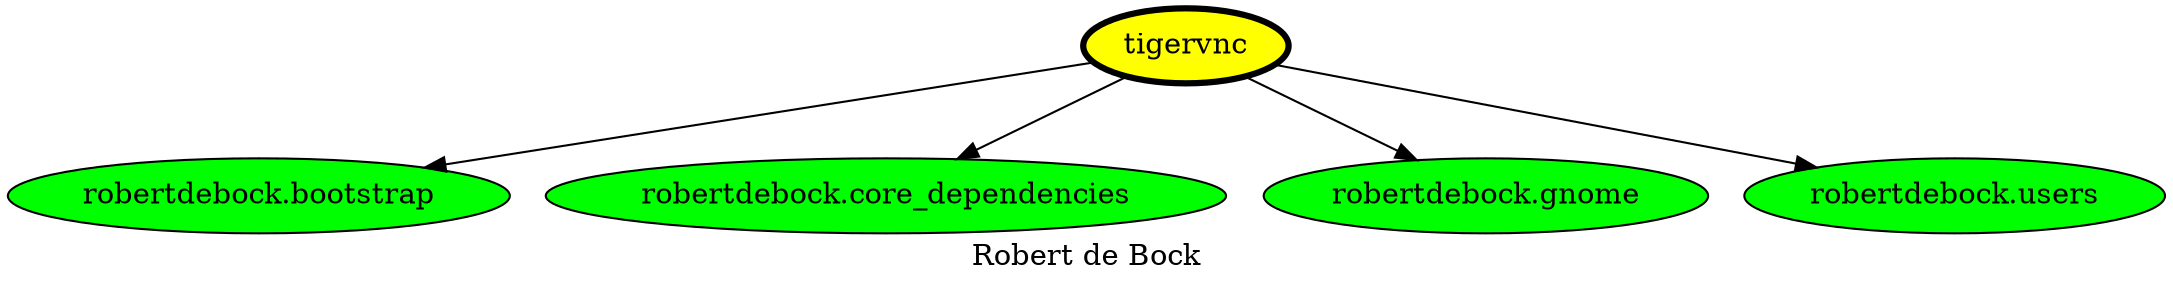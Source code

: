 digraph PhiloDilemma {
  label = "Robert de Bock" ;
  overlap=false
  {
    "tigervnc" [fillcolor=yellow style=filled penwidth=3]
    "robertdebock.bootstrap" [fillcolor=green style=filled]
    "robertdebock.core_dependencies" [fillcolor=green style=filled]
    "robertdebock.gnome" [fillcolor=green style=filled]
    "robertdebock.users" [fillcolor=green style=filled]
  }
  "tigervnc" -> "robertdebock.bootstrap"
  "tigervnc" -> "robertdebock.core_dependencies"
  "tigervnc" -> "robertdebock.gnome"
  "tigervnc" -> "robertdebock.users"
}

